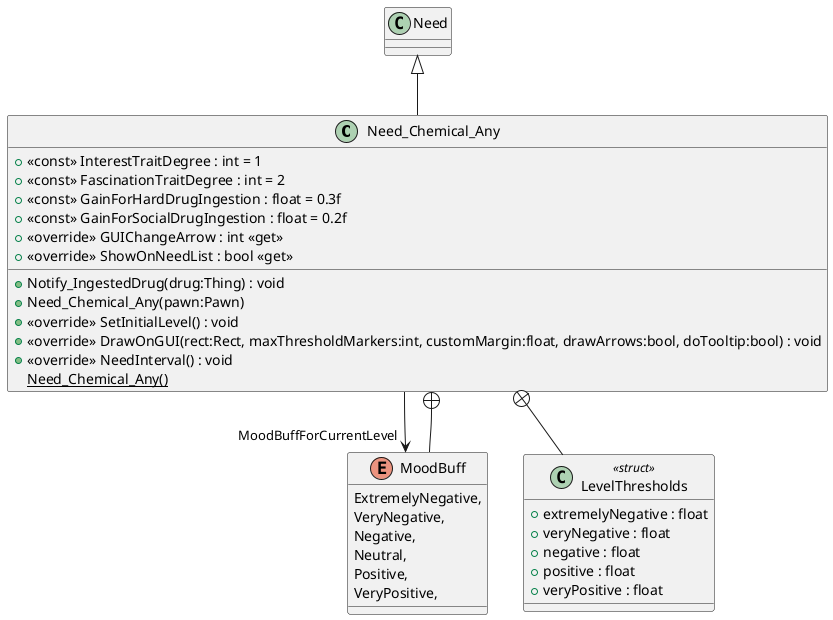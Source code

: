 @startuml
class Need_Chemical_Any {
    + <<const>> InterestTraitDegree : int = 1
    + <<const>> FascinationTraitDegree : int = 2
    + <<const>> GainForHardDrugIngestion : float = 0.3f
    + <<const>> GainForSocialDrugIngestion : float = 0.2f
    + <<override>> GUIChangeArrow : int <<get>>
    + <<override>> ShowOnNeedList : bool <<get>>
    + Notify_IngestedDrug(drug:Thing) : void
    + Need_Chemical_Any(pawn:Pawn)
    + <<override>> SetInitialLevel() : void
    + <<override>> DrawOnGUI(rect:Rect, maxThresholdMarkers:int, customMargin:float, drawArrows:bool, doTooltip:bool) : void
    + <<override>> NeedInterval() : void
    {static} Need_Chemical_Any()
}
enum MoodBuff {
    ExtremelyNegative,
    VeryNegative,
    Negative,
    Neutral,
    Positive,
    VeryPositive,
}
class LevelThresholds <<struct>> {
    + extremelyNegative : float
    + veryNegative : float
    + negative : float
    + positive : float
    + veryPositive : float
}
Need <|-- Need_Chemical_Any
Need_Chemical_Any --> "MoodBuffForCurrentLevel" MoodBuff
Need_Chemical_Any +-- MoodBuff
Need_Chemical_Any +-- LevelThresholds
@enduml

